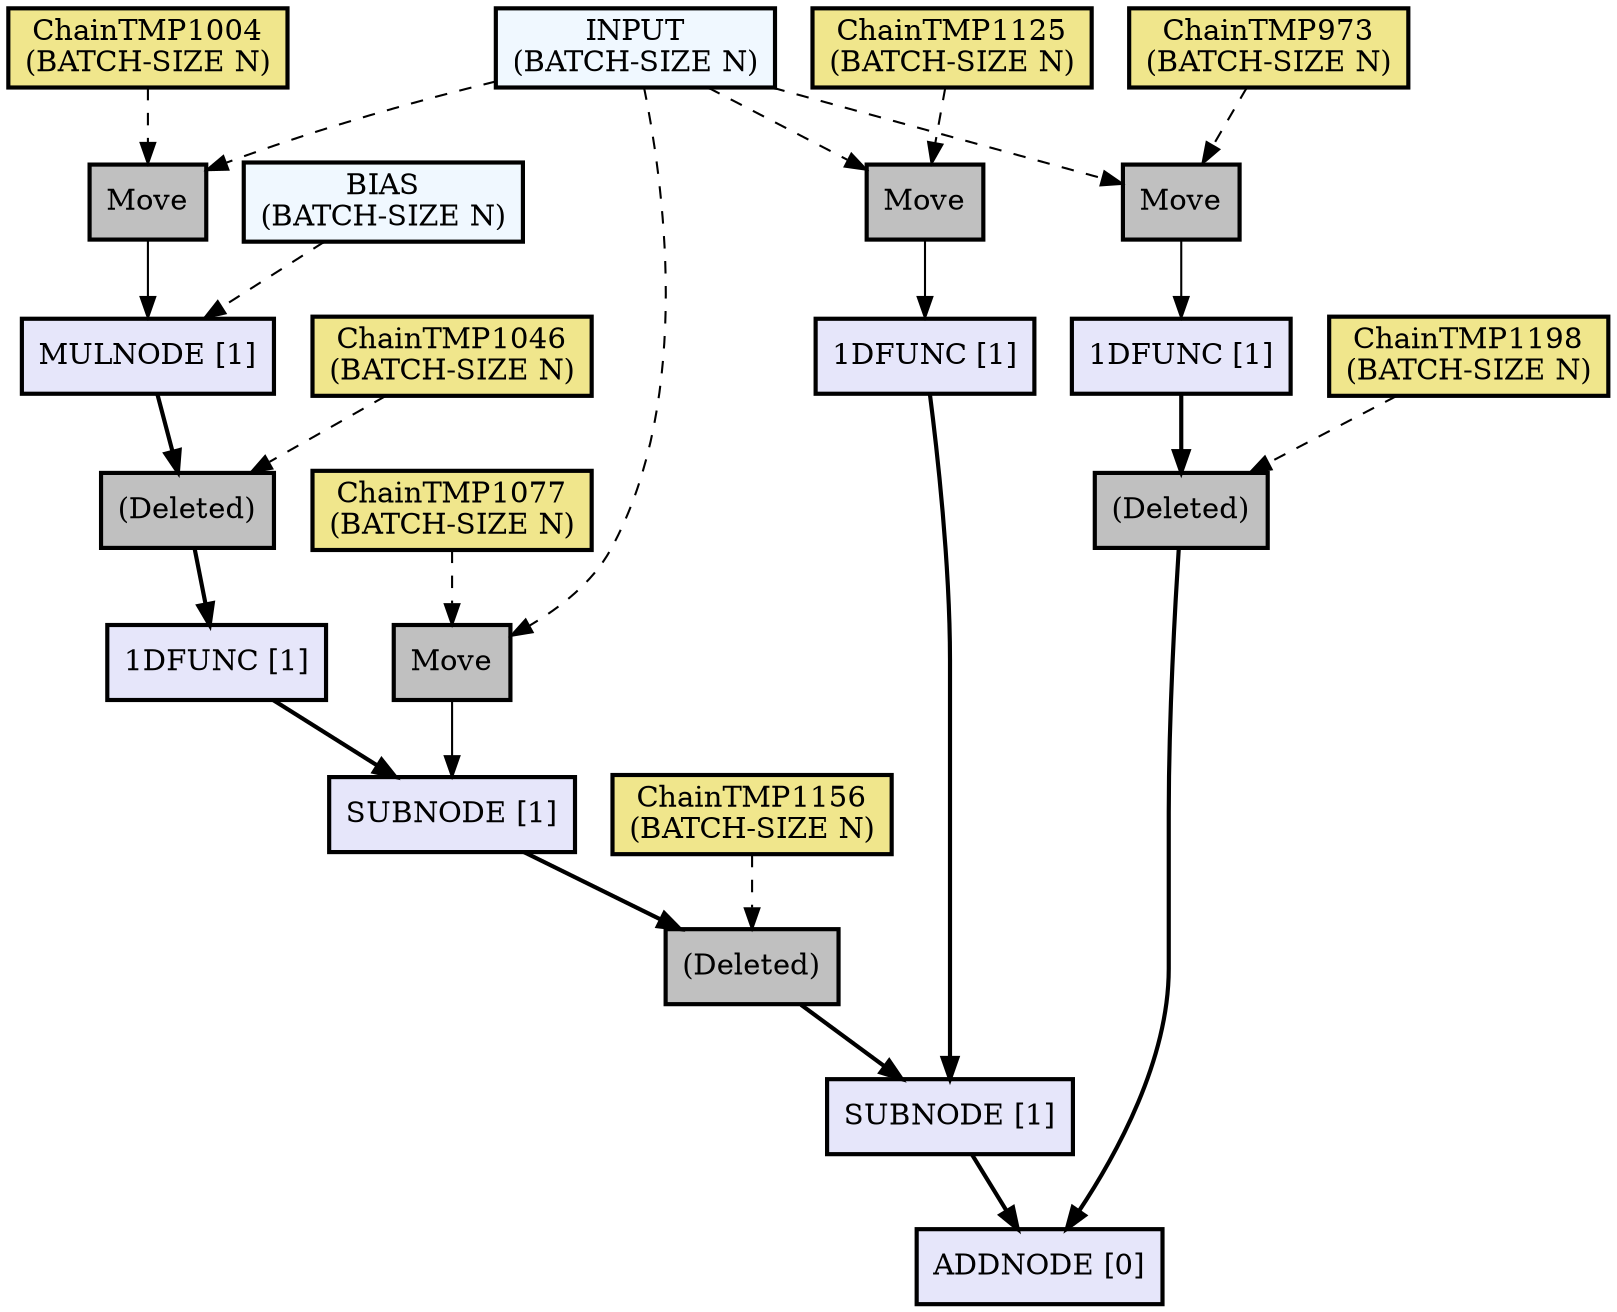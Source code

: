 digraph computation_node {
  node[shape="box" style="filled" color="black" penwidth="2"];
  INPUT [label = "INPUT
(BATCH-SIZE N)" fillcolor="#f0f8ff" style="filled, solid"];
  ChainTMP1125 [label = "ChainTMP1125
(BATCH-SIZE N)" fillcolor="#f0e68c" style="filled, solid"];
  NODE1272 [label = "Move" fillcolor="gray" style="filled, solid"];
  NODE1271 [label = "1DFUNC [1]" fillcolor="#e6e6fa" style="filled, solid"];
  BIAS [label = "BIAS
(BATCH-SIZE N)" fillcolor="#f0f8ff" style="filled, solid"];
  INPUT [label = "INPUT
(BATCH-SIZE N)" fillcolor="#f0f8ff" style="filled, solid"];
  ChainTMP1004 [label = "ChainTMP1004
(BATCH-SIZE N)" fillcolor="#f0e68c" style="filled, solid"];
  NODE1267 [label = "Move" fillcolor="gray" style="filled, solid"];
  NODE1266 [label = "MULNODE [1]" fillcolor="#e6e6fa" style="filled, solid"];
  ChainTMP1046 [label = "ChainTMP1046
(BATCH-SIZE N)" fillcolor="#f0e68c" style="filled, solid"];
  NODE1264 [label = "(Deleted)" fillcolor="gray" style="filled, solid"];
  NODE1263 [label = "1DFUNC [1]" fillcolor="#e6e6fa" style="filled, solid"];
  INPUT [label = "INPUT
(BATCH-SIZE N)" fillcolor="#f0f8ff" style="filled, solid"];
  ChainTMP1077 [label = "ChainTMP1077
(BATCH-SIZE N)" fillcolor="#f0e68c" style="filled, solid"];
  NODE1260 [label = "Move" fillcolor="gray" style="filled, solid"];
  NODE1259 [label = "SUBNODE [1]" fillcolor="#e6e6fa" style="filled, solid"];
  ChainTMP1156 [label = "ChainTMP1156
(BATCH-SIZE N)" fillcolor="#f0e68c" style="filled, solid"];
  NODE1257 [label = "(Deleted)" fillcolor="gray" style="filled, solid"];
  NODE1256 [label = "SUBNODE [1]" fillcolor="#e6e6fa" style="filled, solid"];
  INPUT [label = "INPUT
(BATCH-SIZE N)" fillcolor="#f0f8ff" style="filled, solid"];
  ChainTMP973 [label = "ChainTMP973
(BATCH-SIZE N)" fillcolor="#f0e68c" style="filled, solid"];
  NODE1253 [label = "Move" fillcolor="gray" style="filled, solid"];
  NODE1252 [label = "1DFUNC [1]" fillcolor="#e6e6fa" style="filled, solid"];
  ChainTMP1198 [label = "ChainTMP1198
(BATCH-SIZE N)" fillcolor="#f0e68c" style="filled, solid"];
  NODE1250 [label = "(Deleted)" fillcolor="gray" style="filled, solid"];
  NODE1249 [label = "ADDNODE [0]" fillcolor="#e6e6fa" style="filled, solid"];
  NODE1250 -> NODE1249[penwidth="2"];
  ChainTMP1198 -> NODE1250[style="dashed"];
  NODE1252 -> NODE1250[penwidth="2"];
  NODE1253 -> NODE1252[weight=10];
  ChainTMP973 -> NODE1253[style="dashed"];
  INPUT -> NODE1253[style="dashed"];
  NODE1256 -> NODE1249[penwidth="2"];
  NODE1257 -> NODE1256[penwidth="2"];
  ChainTMP1156 -> NODE1257[style="dashed"];
  NODE1259 -> NODE1257[penwidth="2"];
  NODE1260 -> NODE1259[weight=10];
  ChainTMP1077 -> NODE1260[style="dashed"];
  INPUT -> NODE1260[style="dashed"];
  NODE1263 -> NODE1259[penwidth="2"];
  NODE1264 -> NODE1263[penwidth="2"];
  ChainTMP1046 -> NODE1264[style="dashed"];
  NODE1266 -> NODE1264[penwidth="2"];
  NODE1267 -> NODE1266[weight=10];
  ChainTMP1004 -> NODE1267[style="dashed"];
  INPUT -> NODE1267[style="dashed"];
  BIAS -> NODE1266[style="dashed"];
  NODE1271 -> NODE1256[penwidth="2"];
  NODE1272 -> NODE1271[weight=10];
  ChainTMP1125 -> NODE1272[style="dashed"];
  INPUT -> NODE1272[style="dashed"];
}
